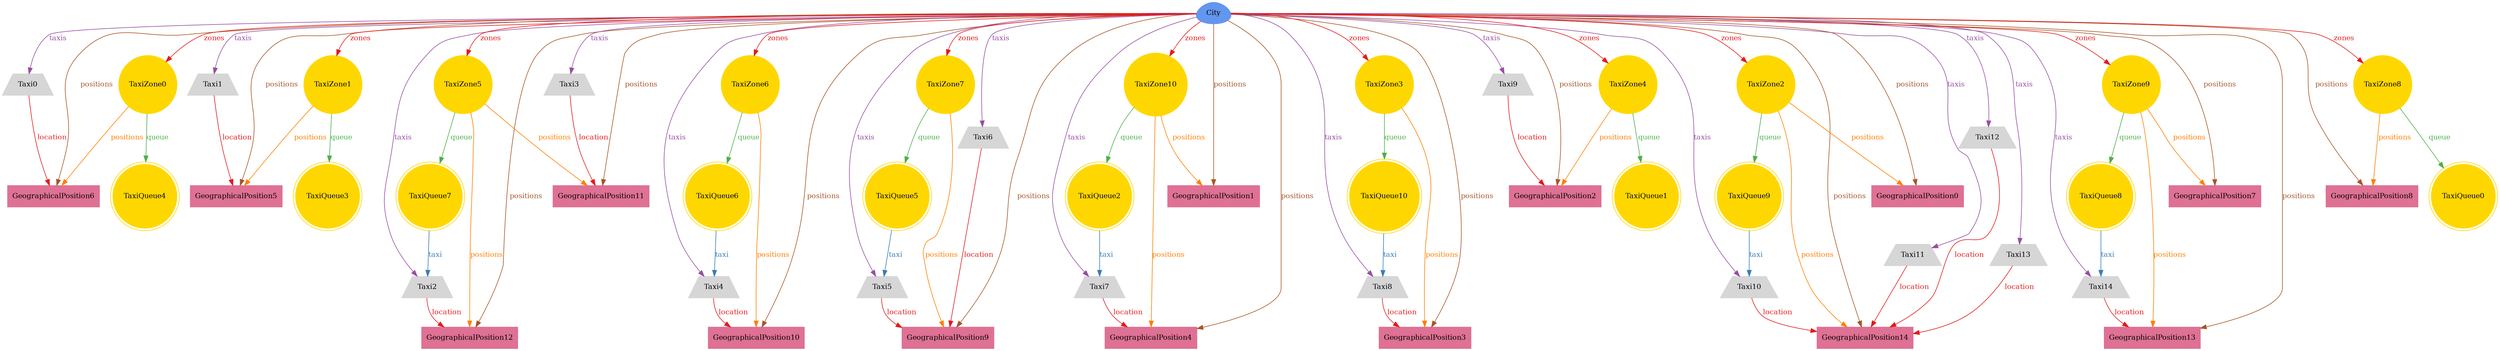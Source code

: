 digraph "graph" {
graph [fontsize=12]
node [fontsize=12]
edge [fontsize=12]
rankdir=TB;
"N51" -> "N49" [uuid = "<Taxi0, GeographicalPosition6>", color = "#e41a1c", fontcolor = "#e41a1c", style = "solid", label = "location", dir = "forward", weight = "1"]
"N48" -> "N46" [uuid = "<Taxi1, GeographicalPosition5>", color = "#e41a1c", fontcolor = "#e41a1c", style = "solid", label = "location", dir = "forward", weight = "1"]
"N43" -> "N42" [uuid = "<Taxi2, GeographicalPosition12>", color = "#e41a1c", fontcolor = "#e41a1c", style = "solid", label = "location", dir = "forward", weight = "1"]
"N41" -> "N40" [uuid = "<Taxi3, GeographicalPosition11>", color = "#e41a1c", fontcolor = "#e41a1c", style = "solid", label = "location", dir = "forward", weight = "1"]
"N37" -> "N36" [uuid = "<Taxi4, GeographicalPosition10>", color = "#e41a1c", fontcolor = "#e41a1c", style = "solid", label = "location", dir = "forward", weight = "1"]
"N33" -> "N31" [uuid = "<Taxi5, GeographicalPosition9>", color = "#e41a1c", fontcolor = "#e41a1c", style = "solid", label = "location", dir = "forward", weight = "1"]
"N32" -> "N31" [uuid = "<Taxi6, GeographicalPosition9>", color = "#e41a1c", fontcolor = "#e41a1c", style = "solid", label = "location", dir = "forward", weight = "1"]
"N28" -> "N27" [uuid = "<Taxi7, GeographicalPosition4>", color = "#e41a1c", fontcolor = "#e41a1c", style = "solid", label = "location", dir = "forward", weight = "1"]
"N24" -> "N23" [uuid = "<Taxi8, GeographicalPosition3>", color = "#e41a1c", fontcolor = "#e41a1c", style = "solid", label = "location", dir = "forward", weight = "1"]
"N22" -> "N20" [uuid = "<Taxi9, GeographicalPosition2>", color = "#e41a1c", fontcolor = "#e41a1c", style = "solid", label = "location", dir = "forward", weight = "1"]
"N17" -> "N13" [uuid = "<Taxi10, GeographicalPosition14>", color = "#e41a1c", fontcolor = "#e41a1c", style = "solid", label = "location", dir = "forward", weight = "1"]
"N16" -> "N13" [uuid = "<Taxi11, GeographicalPosition14>", color = "#e41a1c", fontcolor = "#e41a1c", style = "solid", label = "location", dir = "forward", weight = "1"]
"N15" -> "N13" [uuid = "<Taxi12, GeographicalPosition14>", color = "#e41a1c", fontcolor = "#e41a1c", style = "solid", label = "location", dir = "forward", weight = "1"]
"N14" -> "N13" [uuid = "<Taxi13, GeographicalPosition14>", color = "#e41a1c", fontcolor = "#e41a1c", style = "solid", label = "location", dir = "forward", weight = "1"]
"N10" -> "N9" [uuid = "<Taxi14, GeographicalPosition13>", color = "#e41a1c", fontcolor = "#e41a1c", style = "solid", label = "location", dir = "forward", weight = "1"]
"N52" -> "N8" [uuid = "<City, GeographicalPosition0>", color = "#a65628", fontcolor = "#a65628", style = "solid", label = "positions", dir = "forward", weight = "1"]
"N52" -> "N7" [uuid = "<City, GeographicalPosition1>", color = "#a65628", fontcolor = "#a65628", style = "solid", label = "positions", dir = "forward", weight = "1"]
"N52" -> "N20" [uuid = "<City, GeographicalPosition2>", color = "#a65628", fontcolor = "#a65628", style = "solid", label = "positions", dir = "forward", weight = "1"]
"N52" -> "N23" [uuid = "<City, GeographicalPosition3>", color = "#a65628", fontcolor = "#a65628", style = "solid", label = "positions", dir = "forward", weight = "1"]
"N52" -> "N27" [uuid = "<City, GeographicalPosition4>", color = "#a65628", fontcolor = "#a65628", style = "solid", label = "positions", dir = "forward", weight = "1"]
"N52" -> "N46" [uuid = "<City, GeographicalPosition5>", color = "#a65628", fontcolor = "#a65628", style = "solid", label = "positions", dir = "forward", weight = "1"]
"N52" -> "N49" [uuid = "<City, GeographicalPosition6>", color = "#a65628", fontcolor = "#a65628", style = "solid", label = "positions", dir = "forward", weight = "1"]
"N52" -> "N6" [uuid = "<City, GeographicalPosition7>", color = "#a65628", fontcolor = "#a65628", style = "solid", label = "positions", dir = "forward", weight = "1"]
"N52" -> "N4" [uuid = "<City, GeographicalPosition8>", color = "#a65628", fontcolor = "#a65628", style = "solid", label = "positions", dir = "forward", weight = "1"]
"N52" -> "N31" [uuid = "<City, GeographicalPosition9>", color = "#a65628", fontcolor = "#a65628", style = "solid", label = "positions", dir = "forward", weight = "1"]
"N52" -> "N36" [uuid = "<City, GeographicalPosition10>", color = "#a65628", fontcolor = "#a65628", style = "solid", label = "positions", dir = "forward", weight = "1"]
"N52" -> "N40" [uuid = "<City, GeographicalPosition11>", color = "#a65628", fontcolor = "#a65628", style = "solid", label = "positions", dir = "forward", weight = "1"]
"N52" -> "N42" [uuid = "<City, GeographicalPosition12>", color = "#a65628", fontcolor = "#a65628", style = "solid", label = "positions", dir = "forward", weight = "1"]
"N52" -> "N9" [uuid = "<City, GeographicalPosition13>", color = "#a65628", fontcolor = "#a65628", style = "solid", label = "positions", dir = "forward", weight = "1"]
"N52" -> "N13" [uuid = "<City, GeographicalPosition14>", color = "#a65628", fontcolor = "#a65628", style = "solid", label = "positions", dir = "forward", weight = "1"]
"N50" -> "N49" [uuid = "<TaxiZone0, GeographicalPosition6>", color = "#ff7f00", fontcolor = "#ff7f00", style = "solid", label = "positions", dir = "forward", weight = "1"]
"N47" -> "N46" [uuid = "<TaxiZone1, GeographicalPosition5>", color = "#ff7f00", fontcolor = "#ff7f00", style = "solid", label = "positions", dir = "forward", weight = "1"]
"N19" -> "N8" [uuid = "<TaxiZone2, GeographicalPosition0>", color = "#ff7f00", fontcolor = "#ff7f00", style = "solid", label = "positions", dir = "forward", weight = "1"]
"N19" -> "N13" [uuid = "<TaxiZone2, GeographicalPosition14>", color = "#ff7f00", fontcolor = "#ff7f00", style = "solid", label = "positions", dir = "forward", weight = "1"]
"N26" -> "N23" [uuid = "<TaxiZone3, GeographicalPosition3>", color = "#ff7f00", fontcolor = "#ff7f00", style = "solid", label = "positions", dir = "forward", weight = "1"]
"N21" -> "N20" [uuid = "<TaxiZone4, GeographicalPosition2>", color = "#ff7f00", fontcolor = "#ff7f00", style = "solid", label = "positions", dir = "forward", weight = "1"]
"N45" -> "N40" [uuid = "<TaxiZone5, GeographicalPosition11>", color = "#ff7f00", fontcolor = "#ff7f00", style = "solid", label = "positions", dir = "forward", weight = "1"]
"N45" -> "N42" [uuid = "<TaxiZone5, GeographicalPosition12>", color = "#ff7f00", fontcolor = "#ff7f00", style = "solid", label = "positions", dir = "forward", weight = "1"]
"N39" -> "N36" [uuid = "<TaxiZone6, GeographicalPosition10>", color = "#ff7f00", fontcolor = "#ff7f00", style = "solid", label = "positions", dir = "forward", weight = "1"]
"N35" -> "N31" [uuid = "<TaxiZone7, GeographicalPosition9>", color = "#ff7f00", fontcolor = "#ff7f00", style = "solid", label = "positions", dir = "forward", weight = "1"]
"N5" -> "N4" [uuid = "<TaxiZone8, GeographicalPosition8>", color = "#ff7f00", fontcolor = "#ff7f00", style = "solid", label = "positions", dir = "forward", weight = "1"]
"N12" -> "N6" [uuid = "<TaxiZone9, GeographicalPosition7>", color = "#ff7f00", fontcolor = "#ff7f00", style = "solid", label = "positions", dir = "forward", weight = "1"]
"N12" -> "N9" [uuid = "<TaxiZone9, GeographicalPosition13>", color = "#ff7f00", fontcolor = "#ff7f00", style = "solid", label = "positions", dir = "forward", weight = "1"]
"N30" -> "N7" [uuid = "<TaxiZone10, GeographicalPosition1>", color = "#ff7f00", fontcolor = "#ff7f00", style = "solid", label = "positions", dir = "forward", weight = "1"]
"N30" -> "N27" [uuid = "<TaxiZone10, GeographicalPosition4>", color = "#ff7f00", fontcolor = "#ff7f00", style = "solid", label = "positions", dir = "forward", weight = "1"]
"N50" -> "N3" [uuid = "<TaxiZone0, TaxiQueue4>", color = "#4daf4a", fontcolor = "#4daf4a", style = "solid", label = "queue", dir = "forward", weight = "1"]
"N47" -> "N2" [uuid = "<TaxiZone1, TaxiQueue3>", color = "#4daf4a", fontcolor = "#4daf4a", style = "solid", label = "queue", dir = "forward", weight = "1"]
"N19" -> "N18" [uuid = "<TaxiZone2, TaxiQueue9>", color = "#4daf4a", fontcolor = "#4daf4a", style = "solid", label = "queue", dir = "forward", weight = "1"]
"N26" -> "N25" [uuid = "<TaxiZone3, TaxiQueue10>", color = "#4daf4a", fontcolor = "#4daf4a", style = "solid", label = "queue", dir = "forward", weight = "1"]
"N21" -> "N1" [uuid = "<TaxiZone4, TaxiQueue1>", color = "#4daf4a", fontcolor = "#4daf4a", style = "solid", label = "queue", dir = "forward", weight = "1"]
"N45" -> "N44" [uuid = "<TaxiZone5, TaxiQueue7>", color = "#4daf4a", fontcolor = "#4daf4a", style = "solid", label = "queue", dir = "forward", weight = "1"]
"N39" -> "N38" [uuid = "<TaxiZone6, TaxiQueue6>", color = "#4daf4a", fontcolor = "#4daf4a", style = "solid", label = "queue", dir = "forward", weight = "1"]
"N35" -> "N34" [uuid = "<TaxiZone7, TaxiQueue5>", color = "#4daf4a", fontcolor = "#4daf4a", style = "solid", label = "queue", dir = "forward", weight = "1"]
"N5" -> "N0" [uuid = "<TaxiZone8, TaxiQueue0>", color = "#4daf4a", fontcolor = "#4daf4a", style = "solid", label = "queue", dir = "forward", weight = "1"]
"N12" -> "N11" [uuid = "<TaxiZone9, TaxiQueue8>", color = "#4daf4a", fontcolor = "#4daf4a", style = "solid", label = "queue", dir = "forward", weight = "1"]
"N30" -> "N29" [uuid = "<TaxiZone10, TaxiQueue2>", color = "#4daf4a", fontcolor = "#4daf4a", style = "solid", label = "queue", dir = "forward", weight = "1"]
"N29" -> "N28" [uuid = "<TaxiQueue2, Taxi7>", color = "#377eb8", fontcolor = "#377eb8", style = "solid", label = "taxi", dir = "forward", weight = "1"]
"N34" -> "N33" [uuid = "<TaxiQueue5, Taxi5>", color = "#377eb8", fontcolor = "#377eb8", style = "solid", label = "taxi", dir = "forward", weight = "1"]
"N38" -> "N37" [uuid = "<TaxiQueue6, Taxi4>", color = "#377eb8", fontcolor = "#377eb8", style = "solid", label = "taxi", dir = "forward", weight = "1"]
"N44" -> "N43" [uuid = "<TaxiQueue7, Taxi2>", color = "#377eb8", fontcolor = "#377eb8", style = "solid", label = "taxi", dir = "forward", weight = "1"]
"N11" -> "N10" [uuid = "<TaxiQueue8, Taxi14>", color = "#377eb8", fontcolor = "#377eb8", style = "solid", label = "taxi", dir = "forward", weight = "1"]
"N18" -> "N17" [uuid = "<TaxiQueue9, Taxi10>", color = "#377eb8", fontcolor = "#377eb8", style = "solid", label = "taxi", dir = "forward", weight = "1"]
"N25" -> "N24" [uuid = "<TaxiQueue10, Taxi8>", color = "#377eb8", fontcolor = "#377eb8", style = "solid", label = "taxi", dir = "forward", weight = "1"]
"N52" -> "N51" [uuid = "<City, Taxi0>", color = "#984ea3", fontcolor = "#984ea3", style = "solid", label = "taxis", dir = "forward", weight = "1"]
"N52" -> "N48" [uuid = "<City, Taxi1>", color = "#984ea3", fontcolor = "#984ea3", style = "solid", label = "taxis", dir = "forward", weight = "1"]
"N52" -> "N43" [uuid = "<City, Taxi2>", color = "#984ea3", fontcolor = "#984ea3", style = "solid", label = "taxis", dir = "forward", weight = "1"]
"N52" -> "N41" [uuid = "<City, Taxi3>", color = "#984ea3", fontcolor = "#984ea3", style = "solid", label = "taxis", dir = "forward", weight = "1"]
"N52" -> "N37" [uuid = "<City, Taxi4>", color = "#984ea3", fontcolor = "#984ea3", style = "solid", label = "taxis", dir = "forward", weight = "1"]
"N52" -> "N33" [uuid = "<City, Taxi5>", color = "#984ea3", fontcolor = "#984ea3", style = "solid", label = "taxis", dir = "forward", weight = "1"]
"N52" -> "N32" [uuid = "<City, Taxi6>", color = "#984ea3", fontcolor = "#984ea3", style = "solid", label = "taxis", dir = "forward", weight = "1"]
"N52" -> "N28" [uuid = "<City, Taxi7>", color = "#984ea3", fontcolor = "#984ea3", style = "solid", label = "taxis", dir = "forward", weight = "1"]
"N52" -> "N24" [uuid = "<City, Taxi8>", color = "#984ea3", fontcolor = "#984ea3", style = "solid", label = "taxis", dir = "forward", weight = "1"]
"N52" -> "N22" [uuid = "<City, Taxi9>", color = "#984ea3", fontcolor = "#984ea3", style = "solid", label = "taxis", dir = "forward", weight = "1"]
"N52" -> "N17" [uuid = "<City, Taxi10>", color = "#984ea3", fontcolor = "#984ea3", style = "solid", label = "taxis", dir = "forward", weight = "1"]
"N52" -> "N16" [uuid = "<City, Taxi11>", color = "#984ea3", fontcolor = "#984ea3", style = "solid", label = "taxis", dir = "forward", weight = "1"]
"N52" -> "N15" [uuid = "<City, Taxi12>", color = "#984ea3", fontcolor = "#984ea3", style = "solid", label = "taxis", dir = "forward", weight = "1"]
"N52" -> "N14" [uuid = "<City, Taxi13>", color = "#984ea3", fontcolor = "#984ea3", style = "solid", label = "taxis", dir = "forward", weight = "1"]
"N52" -> "N10" [uuid = "<City, Taxi14>", color = "#984ea3", fontcolor = "#984ea3", style = "solid", label = "taxis", dir = "forward", weight = "1"]
"N52" -> "N50" [uuid = "<City, TaxiZone0>", color = "#e41a1c", fontcolor = "#e41a1c", style = "solid", label = "zones", dir = "forward", weight = "1"]
"N52" -> "N47" [uuid = "<City, TaxiZone1>", color = "#e41a1c", fontcolor = "#e41a1c", style = "solid", label = "zones", dir = "forward", weight = "1"]
"N52" -> "N19" [uuid = "<City, TaxiZone2>", color = "#e41a1c", fontcolor = "#e41a1c", style = "solid", label = "zones", dir = "forward", weight = "1"]
"N52" -> "N26" [uuid = "<City, TaxiZone3>", color = "#e41a1c", fontcolor = "#e41a1c", style = "solid", label = "zones", dir = "forward", weight = "1"]
"N52" -> "N21" [uuid = "<City, TaxiZone4>", color = "#e41a1c", fontcolor = "#e41a1c", style = "solid", label = "zones", dir = "forward", weight = "1"]
"N52" -> "N45" [uuid = "<City, TaxiZone5>", color = "#e41a1c", fontcolor = "#e41a1c", style = "solid", label = "zones", dir = "forward", weight = "1"]
"N52" -> "N39" [uuid = "<City, TaxiZone6>", color = "#e41a1c", fontcolor = "#e41a1c", style = "solid", label = "zones", dir = "forward", weight = "1"]
"N52" -> "N35" [uuid = "<City, TaxiZone7>", color = "#e41a1c", fontcolor = "#e41a1c", style = "solid", label = "zones", dir = "forward", weight = "1"]
"N52" -> "N5" [uuid = "<City, TaxiZone8>", color = "#e41a1c", fontcolor = "#e41a1c", style = "solid", label = "zones", dir = "forward", weight = "1"]
"N52" -> "N12" [uuid = "<City, TaxiZone9>", color = "#e41a1c", fontcolor = "#e41a1c", style = "solid", label = "zones", dir = "forward", weight = "1"]
"N52" -> "N30" [uuid = "<City, TaxiZone10>", color = "#e41a1c", fontcolor = "#e41a1c", style = "solid", label = "zones", dir = "forward", weight = "1"]
"N0" [uuid="TaxiQueue0", label="TaxiQueue0", color="#ffd700", fontcolor = "#000000", shape = "doublecircle", style = "filled, solid"]
"N1" [uuid="TaxiQueue1", label="TaxiQueue1", color="#ffd700", fontcolor = "#000000", shape = "doublecircle", style = "filled, solid"]
"N2" [uuid="TaxiQueue3", label="TaxiQueue3", color="#ffd700", fontcolor = "#000000", shape = "doublecircle", style = "filled, solid"]
"N3" [uuid="TaxiQueue4", label="TaxiQueue4", color="#ffd700", fontcolor = "#000000", shape = "doublecircle", style = "filled, solid"]
"N4" [uuid="GeographicalPosition8", label="GeographicalPosition8", color="#de7194", fontcolor = "#000000", shape = "box", style = "filled, solid"]
"N5" [uuid="TaxiZone8", label="TaxiZone8", color="#ffd700", fontcolor = "#000000", shape = "circle", style = "filled, solid"]
"N6" [uuid="GeographicalPosition7", label="GeographicalPosition7", color="#de7194", fontcolor = "#000000", shape = "box", style = "filled, solid"]
"N7" [uuid="GeographicalPosition1", label="GeographicalPosition1", color="#de7194", fontcolor = "#000000", shape = "box", style = "filled, solid"]
"N8" [uuid="GeographicalPosition0", label="GeographicalPosition0", color="#de7194", fontcolor = "#000000", shape = "box", style = "filled, solid"]
"N9" [uuid="GeographicalPosition13", label="GeographicalPosition13", color="#de7194", fontcolor = "#000000", shape = "box", style = "filled, solid"]
"N10" [uuid="Taxi14", label="Taxi14", color="#d6d6d6", fontcolor = "#000000", shape = "trapezium", style = "filled, solid"]
"N11" [uuid="TaxiQueue8", label="TaxiQueue8", color="#ffd700", fontcolor = "#000000", shape = "doublecircle", style = "filled, solid"]
"N12" [uuid="TaxiZone9", label="TaxiZone9", color="#ffd700", fontcolor = "#000000", shape = "circle", style = "filled, solid"]
"N13" [uuid="GeographicalPosition14", label="GeographicalPosition14", color="#de7194", fontcolor = "#000000", shape = "box", style = "filled, solid"]
"N14" [uuid="Taxi13", label="Taxi13", color="#d6d6d6", fontcolor = "#000000", shape = "trapezium", style = "filled, solid"]
"N15" [uuid="Taxi12", label="Taxi12", color="#d6d6d6", fontcolor = "#000000", shape = "trapezium", style = "filled, solid"]
"N16" [uuid="Taxi11", label="Taxi11", color="#d6d6d6", fontcolor = "#000000", shape = "trapezium", style = "filled, solid"]
"N17" [uuid="Taxi10", label="Taxi10", color="#d6d6d6", fontcolor = "#000000", shape = "trapezium", style = "filled, solid"]
"N18" [uuid="TaxiQueue9", label="TaxiQueue9", color="#ffd700", fontcolor = "#000000", shape = "doublecircle", style = "filled, solid"]
"N19" [uuid="TaxiZone2", label="TaxiZone2", color="#ffd700", fontcolor = "#000000", shape = "circle", style = "filled, solid"]
"N20" [uuid="GeographicalPosition2", label="GeographicalPosition2", color="#de7194", fontcolor = "#000000", shape = "box", style = "filled, solid"]
"N21" [uuid="TaxiZone4", label="TaxiZone4", color="#ffd700", fontcolor = "#000000", shape = "circle", style = "filled, solid"]
"N22" [uuid="Taxi9", label="Taxi9", color="#d6d6d6", fontcolor = "#000000", shape = "trapezium", style = "filled, solid"]
"N23" [uuid="GeographicalPosition3", label="GeographicalPosition3", color="#de7194", fontcolor = "#000000", shape = "box", style = "filled, solid"]
"N24" [uuid="Taxi8", label="Taxi8", color="#d6d6d6", fontcolor = "#000000", shape = "trapezium", style = "filled, solid"]
"N25" [uuid="TaxiQueue10", label="TaxiQueue10", color="#ffd700", fontcolor = "#000000", shape = "doublecircle", style = "filled, solid"]
"N26" [uuid="TaxiZone3", label="TaxiZone3", color="#ffd700", fontcolor = "#000000", shape = "circle", style = "filled, solid"]
"N27" [uuid="GeographicalPosition4", label="GeographicalPosition4", color="#de7194", fontcolor = "#000000", shape = "box", style = "filled, solid"]
"N28" [uuid="Taxi7", label="Taxi7", color="#d6d6d6", fontcolor = "#000000", shape = "trapezium", style = "filled, solid"]
"N29" [uuid="TaxiQueue2", label="TaxiQueue2", color="#ffd700", fontcolor = "#000000", shape = "doublecircle", style = "filled, solid"]
"N30" [uuid="TaxiZone10", label="TaxiZone10", color="#ffd700", fontcolor = "#000000", shape = "circle", style = "filled, solid"]
"N31" [uuid="GeographicalPosition9", label="GeographicalPosition9", color="#de7194", fontcolor = "#000000", shape = "box", style = "filled, solid"]
"N32" [uuid="Taxi6", label="Taxi6", color="#d6d6d6", fontcolor = "#000000", shape = "trapezium", style = "filled, solid"]
"N33" [uuid="Taxi5", label="Taxi5", color="#d6d6d6", fontcolor = "#000000", shape = "trapezium", style = "filled, solid"]
"N34" [uuid="TaxiQueue5", label="TaxiQueue5", color="#ffd700", fontcolor = "#000000", shape = "doublecircle", style = "filled, solid"]
"N35" [uuid="TaxiZone7", label="TaxiZone7", color="#ffd700", fontcolor = "#000000", shape = "circle", style = "filled, solid"]
"N36" [uuid="GeographicalPosition10", label="GeographicalPosition10", color="#de7194", fontcolor = "#000000", shape = "box", style = "filled, solid"]
"N37" [uuid="Taxi4", label="Taxi4", color="#d6d6d6", fontcolor = "#000000", shape = "trapezium", style = "filled, solid"]
"N38" [uuid="TaxiQueue6", label="TaxiQueue6", color="#ffd700", fontcolor = "#000000", shape = "doublecircle", style = "filled, solid"]
"N39" [uuid="TaxiZone6", label="TaxiZone6", color="#ffd700", fontcolor = "#000000", shape = "circle", style = "filled, solid"]
"N40" [uuid="GeographicalPosition11", label="GeographicalPosition11", color="#de7194", fontcolor = "#000000", shape = "box", style = "filled, solid"]
"N41" [uuid="Taxi3", label="Taxi3", color="#d6d6d6", fontcolor = "#000000", shape = "trapezium", style = "filled, solid"]
"N42" [uuid="GeographicalPosition12", label="GeographicalPosition12", color="#de7194", fontcolor = "#000000", shape = "box", style = "filled, solid"]
"N43" [uuid="Taxi2", label="Taxi2", color="#d6d6d6", fontcolor = "#000000", shape = "trapezium", style = "filled, solid"]
"N44" [uuid="TaxiQueue7", label="TaxiQueue7", color="#ffd700", fontcolor = "#000000", shape = "doublecircle", style = "filled, solid"]
"N45" [uuid="TaxiZone5", label="TaxiZone5", color="#ffd700", fontcolor = "#000000", shape = "circle", style = "filled, solid"]
"N46" [uuid="GeographicalPosition5", label="GeographicalPosition5", color="#de7194", fontcolor = "#000000", shape = "box", style = "filled, solid"]
"N47" [uuid="TaxiZone1", label="TaxiZone1", color="#ffd700", fontcolor = "#000000", shape = "circle", style = "filled, solid"]
"N48" [uuid="Taxi1", label="Taxi1", color="#d6d6d6", fontcolor = "#000000", shape = "trapezium", style = "filled, solid"]
"N49" [uuid="GeographicalPosition6", label="GeographicalPosition6", color="#de7194", fontcolor = "#000000", shape = "box", style = "filled, solid"]
"N50" [uuid="TaxiZone0", label="TaxiZone0", color="#ffd700", fontcolor = "#000000", shape = "circle", style = "filled, solid"]
"N51" [uuid="Taxi0", label="Taxi0", color="#d6d6d6", fontcolor = "#000000", shape = "trapezium", style = "filled, solid"]
"N52" [uuid="City", label="City", color="#6396ef", fontcolor = "#000000", shape = "egg", style = "filled, solid"]
}
